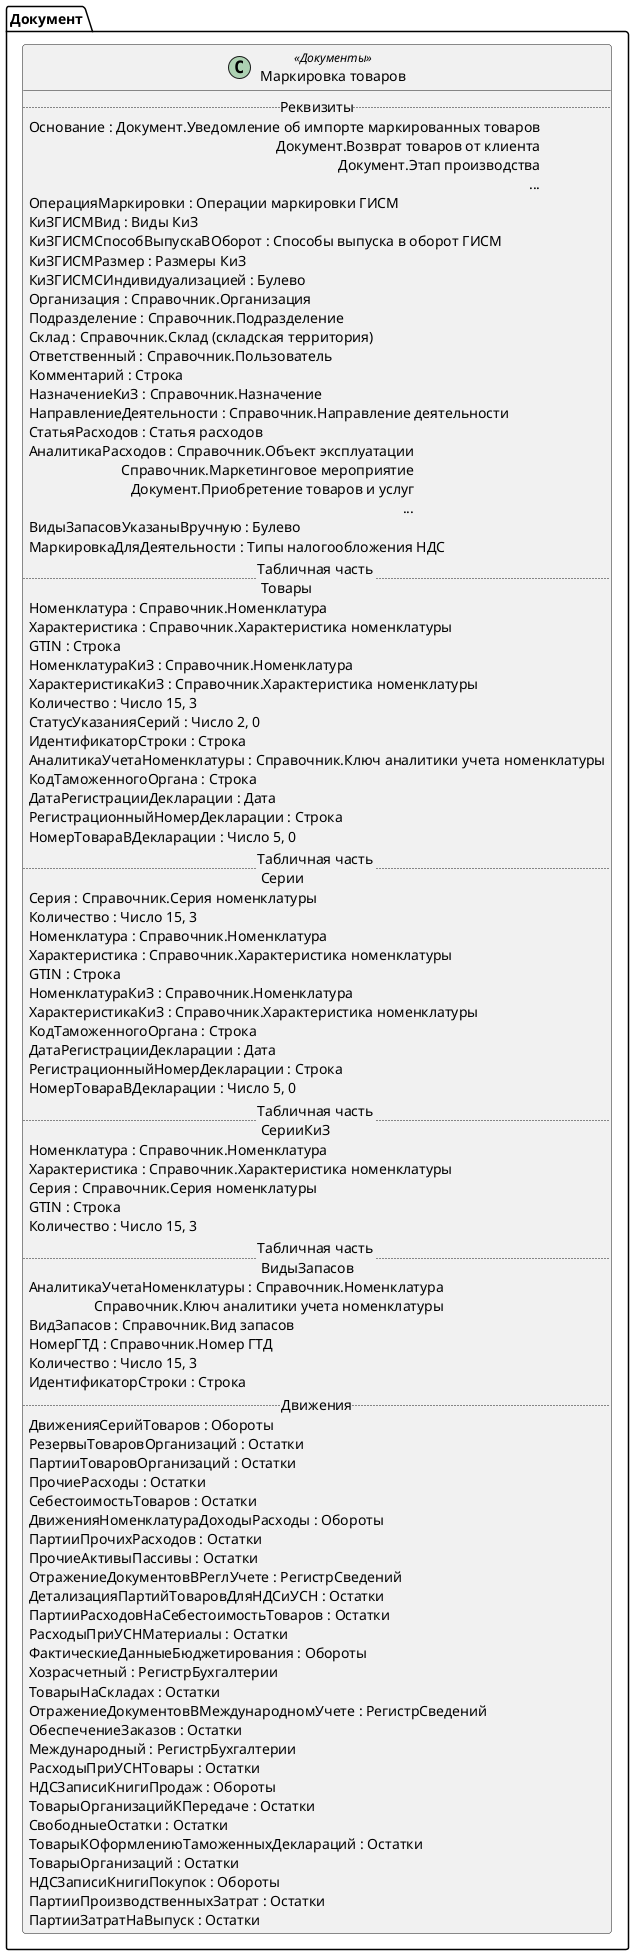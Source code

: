 ﻿@startuml МаркировкаТоваровГИСМ
'!include templates.wsd
'..\include templates.wsd
class Документ.МаркировкаТоваровГИСМ as "Маркировка товаров" <<Документы>>
{
..Реквизиты..
Основание : Документ.Уведомление об импорте маркированных товаров\rДокумент.Возврат товаров от клиента\rДокумент.Этап производства\r...
ОперацияМаркировки : Операции маркировки ГИСМ
КиЗГИСМВид : Виды КиЗ
КиЗГИСМСпособВыпускаВОборот : Способы выпуска в оборот ГИСМ
КиЗГИСМРазмер : Размеры КиЗ
КиЗГИСМСИндивидуализацией : Булево
Организация : Справочник.Организация
Подразделение : Справочник.Подразделение
Склад : Справочник.Склад (складская территория)
Ответственный : Справочник.Пользователь
Комментарий : Строка
НазначениеКиЗ : Справочник.Назначение
НаправлениеДеятельности : Справочник.Направление деятельности
СтатьяРасходов : Статья расходов
АналитикаРасходов : Справочник.Объект эксплуатации\rСправочник.Маркетинговое мероприятие\rДокумент.Приобретение товаров и услуг\r...
ВидыЗапасовУказаныВручную : Булево
МаркировкаДляДеятельности : Типы налогообложения НДС
..Табличная часть \n Товары..
Номенклатура : Справочник.Номенклатура
Характеристика : Справочник.Характеристика номенклатуры
GTIN : Строка
НоменклатураКиЗ : Справочник.Номенклатура
ХарактеристикаКиЗ : Справочник.Характеристика номенклатуры
Количество : Число 15, 3
СтатусУказанияСерий : Число 2, 0
ИдентификаторСтроки : Строка
АналитикаУчетаНоменклатуры : Справочник.Ключ аналитики учета номенклатуры
КодТаможенногоОргана : Строка
ДатаРегистрацииДекларации : Дата
РегистрационныйНомерДекларации : Строка
НомерТовараВДекларации : Число 5, 0
..Табличная часть \n Серии..
Серия : Справочник.Серия номенклатуры
Количество : Число 15, 3
Номенклатура : Справочник.Номенклатура
Характеристика : Справочник.Характеристика номенклатуры
GTIN : Строка
НоменклатураКиЗ : Справочник.Номенклатура
ХарактеристикаКиЗ : Справочник.Характеристика номенклатуры
КодТаможенногоОргана : Строка
ДатаРегистрацииДекларации : Дата
РегистрационныйНомерДекларации : Строка
НомерТовараВДекларации : Число 5, 0
..Табличная часть \n СерииКиЗ..
Номенклатура : Справочник.Номенклатура
Характеристика : Справочник.Характеристика номенклатуры
Серия : Справочник.Серия номенклатуры
GTIN : Строка
Количество : Число 15, 3
..Табличная часть \n ВидыЗапасов..
АналитикаУчетаНоменклатуры : Справочник.Номенклатура\rСправочник.Ключ аналитики учета номенклатуры
ВидЗапасов : Справочник.Вид запасов
НомерГТД : Справочник.Номер ГТД
Количество : Число 15, 3
ИдентификаторСтроки : Строка
..Движения..
ДвиженияСерийТоваров : Обороты
РезервыТоваровОрганизаций : Остатки
ПартииТоваровОрганизаций : Остатки
ПрочиеРасходы : Остатки
СебестоимостьТоваров : Остатки
ДвиженияНоменклатураДоходыРасходы : Обороты
ПартииПрочихРасходов : Остатки
ПрочиеАктивыПассивы : Остатки
ОтражениеДокументовВРеглУчете : РегистрСведений
ДетализацияПартийТоваровДляНДСиУСН : Остатки
ПартииРасходовНаСебестоимостьТоваров : Остатки
РасходыПриУСНМатериалы : Остатки
ФактическиеДанныеБюджетирования : Обороты
Хозрасчетный : РегистрБухгалтерии
ТоварыНаСкладах : Остатки
ОтражениеДокументовВМеждународномУчете : РегистрСведений
ОбеспечениеЗаказов : Остатки
Международный : РегистрБухгалтерии
РасходыПриУСНТовары : Остатки
НДСЗаписиКнигиПродаж : Обороты
ТоварыОрганизацийКПередаче : Остатки
СвободныеОстатки : Остатки
ТоварыКОформлениюТаможенныхДеклараций : Остатки
ТоварыОрганизаций : Остатки
НДСЗаписиКнигиПокупок : Обороты
ПартииПроизводственныхЗатрат : Остатки
ПартииЗатратНаВыпуск : Остатки
}
@enduml

